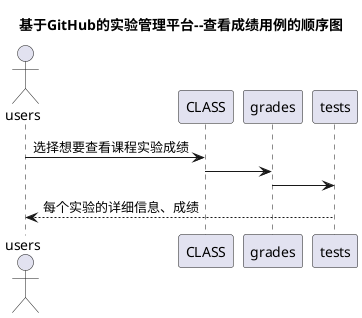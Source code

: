 @startuml
title 基于GitHub的实验管理平台--查看成绩用例的顺序图
actor users
users -> CLASS: 选择想要查看课程实验成绩
CLASS ->grades
grades -> tests
tests -->users:每个实验的详细信息、成绩
@enduml
